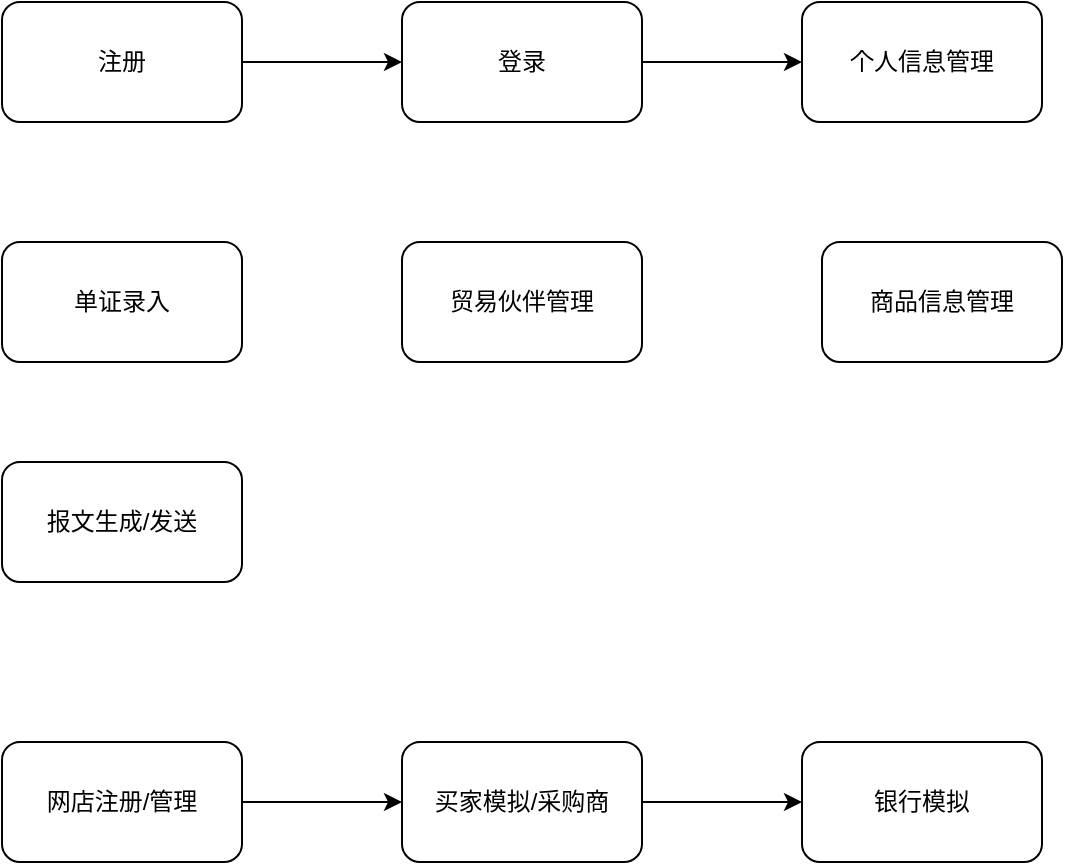 <mxfile version="13.8.0" type="github">
  <diagram id="DNCnQG5lFpVyD82qtM-c" name="Page-1">
    <mxGraphModel dx="1422" dy="762" grid="1" gridSize="10" guides="1" tooltips="1" connect="1" arrows="1" fold="1" page="1" pageScale="1" pageWidth="827" pageHeight="1169" math="0" shadow="0">
      <root>
        <mxCell id="0" />
        <mxCell id="1" parent="0" />
        <mxCell id="Y8zHGn0SwCX2MKwFKl7j-3" value="" style="edgeStyle=orthogonalEdgeStyle;rounded=0;orthogonalLoop=1;jettySize=auto;html=1;" edge="1" parent="1" source="Y8zHGn0SwCX2MKwFKl7j-1" target="Y8zHGn0SwCX2MKwFKl7j-2">
          <mxGeometry relative="1" as="geometry" />
        </mxCell>
        <mxCell id="Y8zHGn0SwCX2MKwFKl7j-1" value="注册" style="rounded=1;whiteSpace=wrap;html=1;" vertex="1" parent="1">
          <mxGeometry x="120" y="80" width="120" height="60" as="geometry" />
        </mxCell>
        <mxCell id="Y8zHGn0SwCX2MKwFKl7j-5" value="" style="edgeStyle=orthogonalEdgeStyle;rounded=0;orthogonalLoop=1;jettySize=auto;html=1;" edge="1" parent="1" source="Y8zHGn0SwCX2MKwFKl7j-2" target="Y8zHGn0SwCX2MKwFKl7j-4">
          <mxGeometry relative="1" as="geometry" />
        </mxCell>
        <mxCell id="Y8zHGn0SwCX2MKwFKl7j-2" value="登录" style="rounded=1;whiteSpace=wrap;html=1;" vertex="1" parent="1">
          <mxGeometry x="320" y="80" width="120" height="60" as="geometry" />
        </mxCell>
        <mxCell id="Y8zHGn0SwCX2MKwFKl7j-4" value="个人信息管理" style="rounded=1;whiteSpace=wrap;html=1;" vertex="1" parent="1">
          <mxGeometry x="520" y="80" width="120" height="60" as="geometry" />
        </mxCell>
        <mxCell id="Y8zHGn0SwCX2MKwFKl7j-6" value="单证录入" style="rounded=1;whiteSpace=wrap;html=1;" vertex="1" parent="1">
          <mxGeometry x="120" y="200" width="120" height="60" as="geometry" />
        </mxCell>
        <mxCell id="Y8zHGn0SwCX2MKwFKl7j-7" value="贸易伙伴管理" style="rounded=1;whiteSpace=wrap;html=1;" vertex="1" parent="1">
          <mxGeometry x="320" y="200" width="120" height="60" as="geometry" />
        </mxCell>
        <mxCell id="Y8zHGn0SwCX2MKwFKl7j-8" value="商品信息管理" style="rounded=1;whiteSpace=wrap;html=1;" vertex="1" parent="1">
          <mxGeometry x="530" y="200" width="120" height="60" as="geometry" />
        </mxCell>
        <mxCell id="Y8zHGn0SwCX2MKwFKl7j-9" value="报文生成/发送" style="rounded=1;whiteSpace=wrap;html=1;" vertex="1" parent="1">
          <mxGeometry x="120" y="310" width="120" height="60" as="geometry" />
        </mxCell>
        <mxCell id="Y8zHGn0SwCX2MKwFKl7j-12" value="" style="edgeStyle=orthogonalEdgeStyle;rounded=0;orthogonalLoop=1;jettySize=auto;html=1;" edge="1" parent="1" source="Y8zHGn0SwCX2MKwFKl7j-10" target="Y8zHGn0SwCX2MKwFKl7j-11">
          <mxGeometry relative="1" as="geometry" />
        </mxCell>
        <mxCell id="Y8zHGn0SwCX2MKwFKl7j-10" value="网店注册/管理" style="rounded=1;whiteSpace=wrap;html=1;" vertex="1" parent="1">
          <mxGeometry x="120" y="450" width="120" height="60" as="geometry" />
        </mxCell>
        <mxCell id="Y8zHGn0SwCX2MKwFKl7j-14" value="" style="edgeStyle=orthogonalEdgeStyle;rounded=0;orthogonalLoop=1;jettySize=auto;html=1;" edge="1" parent="1" source="Y8zHGn0SwCX2MKwFKl7j-11" target="Y8zHGn0SwCX2MKwFKl7j-13">
          <mxGeometry relative="1" as="geometry" />
        </mxCell>
        <mxCell id="Y8zHGn0SwCX2MKwFKl7j-11" value="买家模拟/采购商" style="rounded=1;whiteSpace=wrap;html=1;" vertex="1" parent="1">
          <mxGeometry x="320" y="450" width="120" height="60" as="geometry" />
        </mxCell>
        <mxCell id="Y8zHGn0SwCX2MKwFKl7j-13" value="银行模拟" style="rounded=1;whiteSpace=wrap;html=1;" vertex="1" parent="1">
          <mxGeometry x="520" y="450" width="120" height="60" as="geometry" />
        </mxCell>
      </root>
    </mxGraphModel>
  </diagram>
</mxfile>
